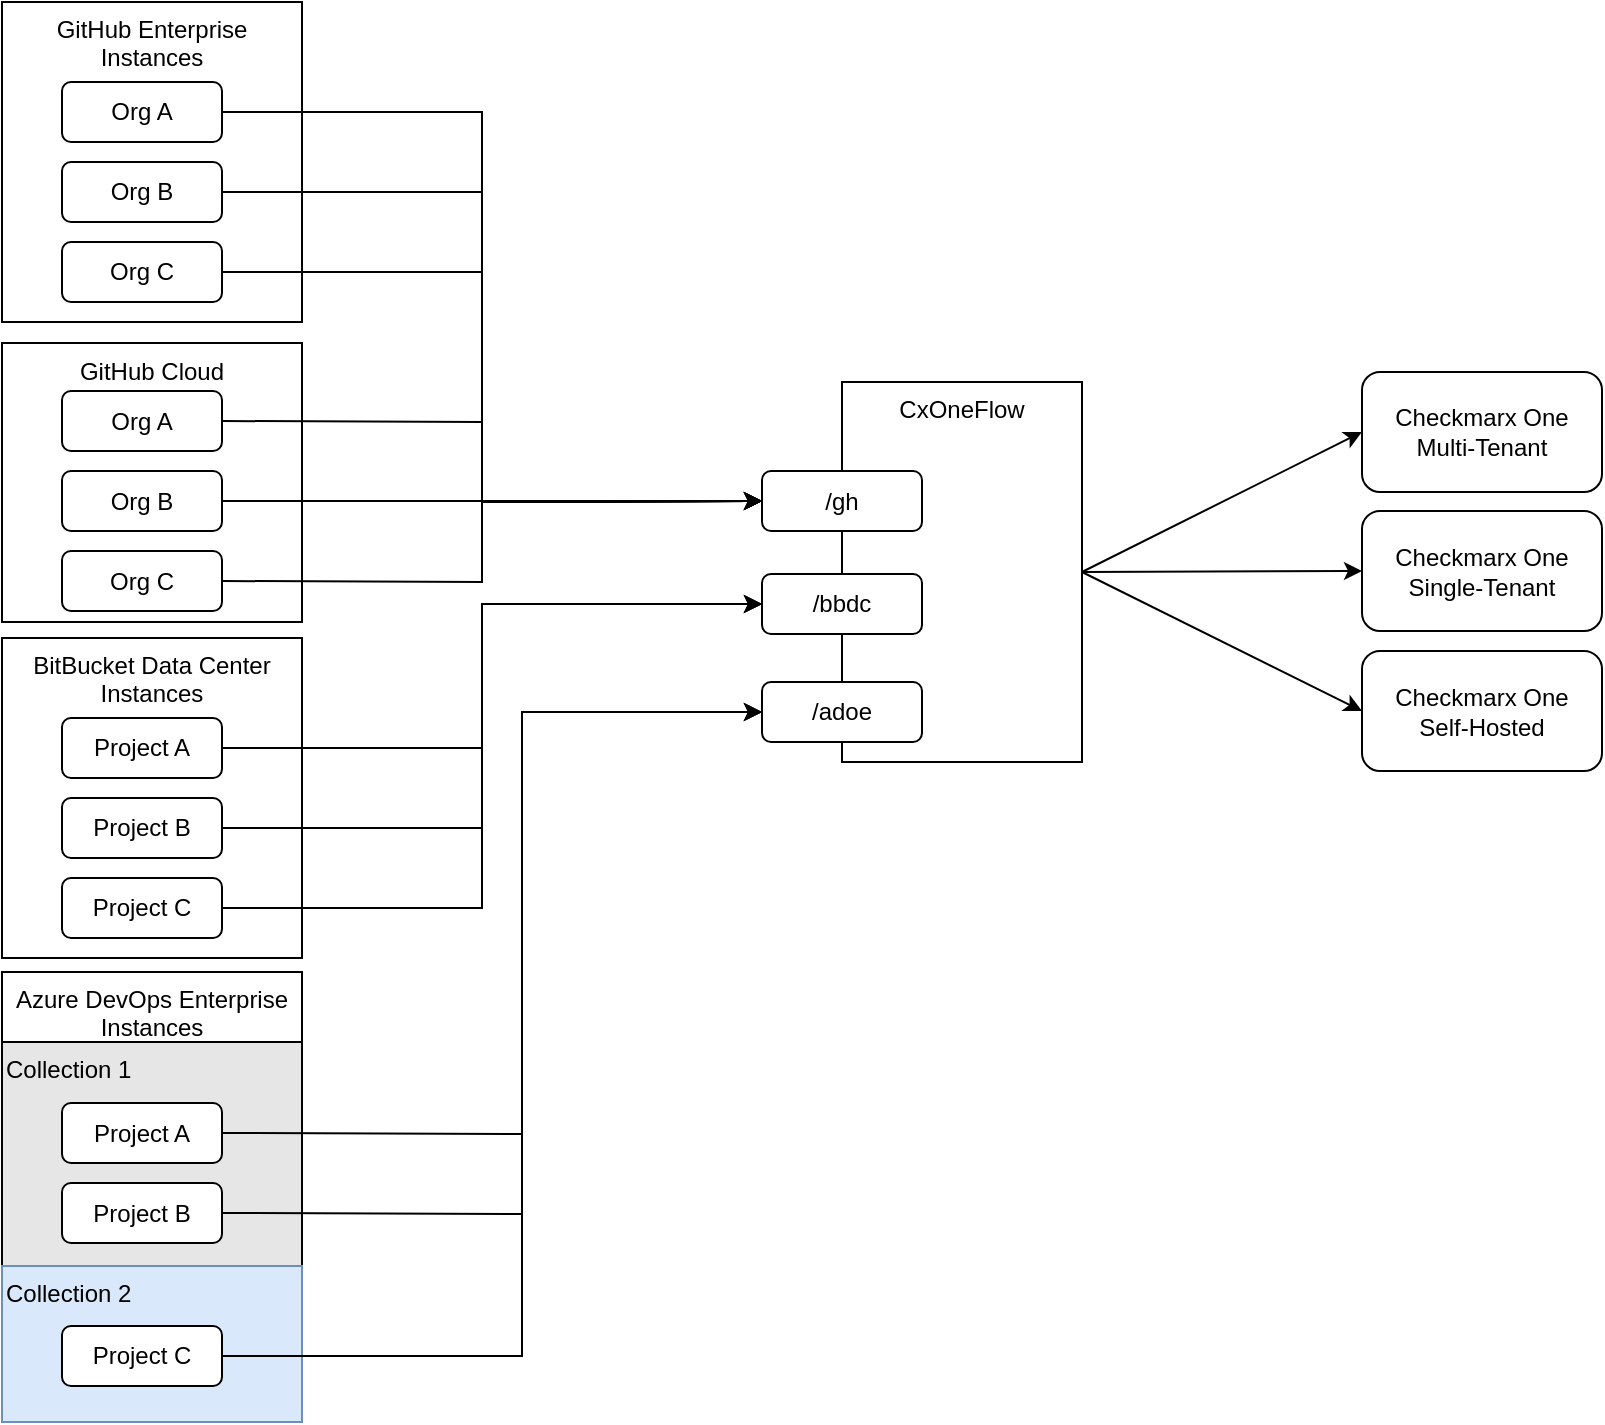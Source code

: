 <mxfile version="24.7.17" pages="6">
  <diagram name="Webhooks" id="K2vFNdNuRs0CPyayD4rR">
    <mxGraphModel dx="1434" dy="844" grid="1" gridSize="10" guides="1" tooltips="1" connect="1" arrows="1" fold="1" page="1" pageScale="1" pageWidth="1100" pageHeight="850" math="0" shadow="0">
      <root>
        <mxCell id="0" />
        <mxCell id="1" parent="0" />
        <mxCell id="xIbpthMDQHaRVzhuKisp-6" value="GitHub Enterprise&lt;div&gt;Instances&lt;/div&gt;" style="rounded=0;whiteSpace=wrap;html=1;verticalAlign=top;" parent="1" vertex="1">
          <mxGeometry x="90" y="30" width="150" height="160" as="geometry" />
        </mxCell>
        <mxCell id="xIbpthMDQHaRVzhuKisp-8" value="Org A" style="rounded=1;whiteSpace=wrap;html=1;" parent="1" vertex="1">
          <mxGeometry x="120" y="70" width="80" height="30" as="geometry" />
        </mxCell>
        <mxCell id="xIbpthMDQHaRVzhuKisp-9" value="Org B" style="rounded=1;whiteSpace=wrap;html=1;" parent="1" vertex="1">
          <mxGeometry x="120" y="110" width="80" height="30" as="geometry" />
        </mxCell>
        <mxCell id="xIbpthMDQHaRVzhuKisp-10" value="Org C" style="rounded=1;whiteSpace=wrap;html=1;" parent="1" vertex="1">
          <mxGeometry x="120" y="150" width="80" height="30" as="geometry" />
        </mxCell>
        <mxCell id="xIbpthMDQHaRVzhuKisp-11" value="BitBucket Data Center&lt;div&gt;Instances&lt;/div&gt;" style="rounded=0;whiteSpace=wrap;html=1;verticalAlign=top;" parent="1" vertex="1">
          <mxGeometry x="90" y="348" width="150" height="160" as="geometry" />
        </mxCell>
        <mxCell id="xIbpthMDQHaRVzhuKisp-12" value="Project A" style="rounded=1;whiteSpace=wrap;html=1;" parent="1" vertex="1">
          <mxGeometry x="120" y="388" width="80" height="30" as="geometry" />
        </mxCell>
        <mxCell id="xIbpthMDQHaRVzhuKisp-13" value="Project B" style="rounded=1;whiteSpace=wrap;html=1;" parent="1" vertex="1">
          <mxGeometry x="120" y="428" width="80" height="30" as="geometry" />
        </mxCell>
        <mxCell id="xIbpthMDQHaRVzhuKisp-14" value="Project C" style="rounded=1;whiteSpace=wrap;html=1;" parent="1" vertex="1">
          <mxGeometry x="120" y="468" width="80" height="30" as="geometry" />
        </mxCell>
        <mxCell id="xIbpthMDQHaRVzhuKisp-18" value="Checkmarx One&lt;div&gt;Self-Hosted&lt;/div&gt;" style="rounded=1;whiteSpace=wrap;html=1;" parent="1" vertex="1">
          <mxGeometry x="770" y="354.5" width="120" height="60" as="geometry" />
        </mxCell>
        <mxCell id="xIbpthMDQHaRVzhuKisp-19" value="Checkmarx One&lt;div&gt;Single-Tenant&lt;/div&gt;" style="rounded=1;whiteSpace=wrap;html=1;" parent="1" vertex="1">
          <mxGeometry x="770" y="284.5" width="120" height="60" as="geometry" />
        </mxCell>
        <mxCell id="xIbpthMDQHaRVzhuKisp-26" value="Azure DevOps Enterprise&lt;div&gt;Instances&lt;/div&gt;" style="rounded=0;whiteSpace=wrap;html=1;verticalAlign=top;" parent="1" vertex="1">
          <mxGeometry x="90" y="515" width="150" height="221" as="geometry" />
        </mxCell>
        <mxCell id="b1Gclu3747dBT0L4u0lb-6" value="Collection 1" style="rounded=0;whiteSpace=wrap;html=1;align=left;verticalAlign=top;fillColor=#E6E6E6;" vertex="1" parent="1">
          <mxGeometry x="90" y="550" width="150" height="112" as="geometry" />
        </mxCell>
        <mxCell id="xIbpthMDQHaRVzhuKisp-31" value="Project A" style="rounded=1;whiteSpace=wrap;html=1;" parent="1" vertex="1">
          <mxGeometry x="120" y="580.5" width="80" height="30" as="geometry" />
        </mxCell>
        <mxCell id="xIbpthMDQHaRVzhuKisp-32" value="Project B" style="rounded=1;whiteSpace=wrap;html=1;" parent="1" vertex="1">
          <mxGeometry x="120" y="620.5" width="80" height="30" as="geometry" />
        </mxCell>
        <mxCell id="b1Gclu3747dBT0L4u0lb-7" value="Collection 2" style="rounded=0;whiteSpace=wrap;html=1;align=left;verticalAlign=top;fillColor=#dae8fc;strokeColor=#6c8ebf;" vertex="1" parent="1">
          <mxGeometry x="90" y="662" width="150" height="78" as="geometry" />
        </mxCell>
        <mxCell id="xIbpthMDQHaRVzhuKisp-33" value="Project C" style="rounded=1;whiteSpace=wrap;html=1;" parent="1" vertex="1">
          <mxGeometry x="120" y="692" width="80" height="30" as="geometry" />
        </mxCell>
        <mxCell id="xIbpthMDQHaRVzhuKisp-34" value="" style="endArrow=classic;html=1;rounded=0;exitX=1;exitY=0.5;exitDx=0;exitDy=0;entryX=0;entryY=0.5;entryDx=0;entryDy=0;" parent="1" source="xIbpthMDQHaRVzhuKisp-2" target="b1Gclu3747dBT0L4u0lb-14" edge="1">
          <mxGeometry width="50" height="50" relative="1" as="geometry">
            <mxPoint x="590" y="210" as="sourcePoint" />
            <mxPoint x="770" y="220" as="targetPoint" />
          </mxGeometry>
        </mxCell>
        <mxCell id="xIbpthMDQHaRVzhuKisp-35" value="" style="endArrow=classic;html=1;rounded=0;exitX=1;exitY=0.5;exitDx=0;exitDy=0;entryX=0;entryY=0.5;entryDx=0;entryDy=0;" parent="1" source="xIbpthMDQHaRVzhuKisp-2" target="xIbpthMDQHaRVzhuKisp-19" edge="1">
          <mxGeometry width="50" height="50" relative="1" as="geometry">
            <mxPoint x="640" y="360" as="sourcePoint" />
            <mxPoint x="730" y="290" as="targetPoint" />
          </mxGeometry>
        </mxCell>
        <mxCell id="xIbpthMDQHaRVzhuKisp-36" value="" style="endArrow=classic;html=1;rounded=0;exitX=1;exitY=0.5;exitDx=0;exitDy=0;entryX=0;entryY=0.5;entryDx=0;entryDy=0;" parent="1" source="xIbpthMDQHaRVzhuKisp-2" target="xIbpthMDQHaRVzhuKisp-18" edge="1">
          <mxGeometry width="50" height="50" relative="1" as="geometry">
            <mxPoint x="650" y="370" as="sourcePoint" />
            <mxPoint x="740" y="300" as="targetPoint" />
          </mxGeometry>
        </mxCell>
        <mxCell id="xIbpthMDQHaRVzhuKisp-45" value="" style="endArrow=classic;html=1;rounded=0;entryX=0;entryY=0.5;entryDx=0;entryDy=0;exitX=1;exitY=0.5;exitDx=0;exitDy=0;" parent="1" source="xIbpthMDQHaRVzhuKisp-14" target="xIbpthMDQHaRVzhuKisp-4" edge="1">
          <mxGeometry width="50" height="50" relative="1" as="geometry">
            <mxPoint x="310" y="240" as="sourcePoint" />
            <mxPoint x="360" y="190" as="targetPoint" />
            <Array as="points">
              <mxPoint x="330" y="483" />
              <mxPoint x="330" y="331" />
            </Array>
          </mxGeometry>
        </mxCell>
        <mxCell id="xIbpthMDQHaRVzhuKisp-46" value="" style="endArrow=classic;html=1;rounded=0;exitX=1;exitY=0.5;exitDx=0;exitDy=0;entryX=0;entryY=0.5;entryDx=0;entryDy=0;" parent="1" source="xIbpthMDQHaRVzhuKisp-13" target="xIbpthMDQHaRVzhuKisp-4" edge="1">
          <mxGeometry width="50" height="50" relative="1" as="geometry">
            <mxPoint x="320" y="190" as="sourcePoint" />
            <mxPoint x="370" y="140" as="targetPoint" />
            <Array as="points">
              <mxPoint x="330" y="443" />
              <mxPoint x="330" y="331" />
            </Array>
          </mxGeometry>
        </mxCell>
        <mxCell id="xIbpthMDQHaRVzhuKisp-47" value="" style="endArrow=classic;html=1;rounded=0;exitX=1;exitY=0.5;exitDx=0;exitDy=0;entryX=0;entryY=0.5;entryDx=0;entryDy=0;" parent="1" source="xIbpthMDQHaRVzhuKisp-12" target="xIbpthMDQHaRVzhuKisp-4" edge="1">
          <mxGeometry width="50" height="50" relative="1" as="geometry">
            <mxPoint x="420" y="190" as="sourcePoint" />
            <mxPoint x="470" y="140" as="targetPoint" />
            <Array as="points">
              <mxPoint x="330" y="403" />
              <mxPoint x="330" y="331" />
            </Array>
          </mxGeometry>
        </mxCell>
        <mxCell id="xIbpthMDQHaRVzhuKisp-48" value="" style="endArrow=classic;html=1;rounded=0;exitX=1;exitY=0.5;exitDx=0;exitDy=0;entryX=0;entryY=0.5;entryDx=0;entryDy=0;" parent="1" source="xIbpthMDQHaRVzhuKisp-10" target="b1Gclu3747dBT0L4u0lb-1" edge="1">
          <mxGeometry width="50" height="50" relative="1" as="geometry">
            <mxPoint x="410" y="230" as="sourcePoint" />
            <mxPoint x="460" y="180" as="targetPoint" />
            <Array as="points">
              <mxPoint x="330" y="165" />
              <mxPoint x="330" y="280" />
            </Array>
          </mxGeometry>
        </mxCell>
        <mxCell id="xIbpthMDQHaRVzhuKisp-49" value="" style="endArrow=classic;html=1;rounded=0;exitX=1;exitY=0.5;exitDx=0;exitDy=0;entryX=0;entryY=0.5;entryDx=0;entryDy=0;" parent="1" source="xIbpthMDQHaRVzhuKisp-9" target="b1Gclu3747dBT0L4u0lb-1" edge="1">
          <mxGeometry width="50" height="50" relative="1" as="geometry">
            <mxPoint x="400" y="180" as="sourcePoint" />
            <mxPoint x="450" y="130" as="targetPoint" />
            <Array as="points">
              <mxPoint x="330" y="125" />
              <mxPoint x="330" y="280" />
            </Array>
          </mxGeometry>
        </mxCell>
        <mxCell id="xIbpthMDQHaRVzhuKisp-50" value="" style="endArrow=classic;html=1;rounded=0;exitX=1;exitY=0.5;exitDx=0;exitDy=0;entryX=0;entryY=0.5;entryDx=0;entryDy=0;" parent="1" source="xIbpthMDQHaRVzhuKisp-8" target="b1Gclu3747dBT0L4u0lb-1" edge="1">
          <mxGeometry width="50" height="50" relative="1" as="geometry">
            <mxPoint x="390" y="160" as="sourcePoint" />
            <mxPoint x="440" y="110" as="targetPoint" />
            <Array as="points">
              <mxPoint x="330" y="85" />
              <mxPoint x="330" y="280" />
            </Array>
          </mxGeometry>
        </mxCell>
        <mxCell id="xIbpthMDQHaRVzhuKisp-2" value="CxOneFlow" style="rounded=0;whiteSpace=wrap;html=1;verticalAlign=top;" parent="1" vertex="1">
          <mxGeometry x="510" y="220" width="120" height="190" as="geometry" />
        </mxCell>
        <mxCell id="xIbpthMDQHaRVzhuKisp-4" value="/bbdc" style="rounded=1;whiteSpace=wrap;html=1;" parent="1" vertex="1">
          <mxGeometry x="470" y="316" width="80" height="30" as="geometry" />
        </mxCell>
        <mxCell id="xIbpthMDQHaRVzhuKisp-5" value="/adoe" style="rounded=1;whiteSpace=wrap;html=1;" parent="1" vertex="1">
          <mxGeometry x="470" y="370" width="80" height="30" as="geometry" />
        </mxCell>
        <mxCell id="b1Gclu3747dBT0L4u0lb-1" value="/gh" style="rounded=1;whiteSpace=wrap;html=1;" vertex="1" parent="1">
          <mxGeometry x="470" y="264.5" width="80" height="30" as="geometry" />
        </mxCell>
        <mxCell id="b1Gclu3747dBT0L4u0lb-2" value="GitHub Cloud" style="rounded=0;whiteSpace=wrap;html=1;verticalAlign=top;" vertex="1" parent="1">
          <mxGeometry x="90" y="200.5" width="150" height="139.5" as="geometry" />
        </mxCell>
        <mxCell id="b1Gclu3747dBT0L4u0lb-3" value="Org A" style="rounded=1;whiteSpace=wrap;html=1;" vertex="1" parent="1">
          <mxGeometry x="120" y="224.5" width="80" height="30" as="geometry" />
        </mxCell>
        <mxCell id="b1Gclu3747dBT0L4u0lb-4" value="Org B" style="rounded=1;whiteSpace=wrap;html=1;" vertex="1" parent="1">
          <mxGeometry x="120" y="264.5" width="80" height="30" as="geometry" />
        </mxCell>
        <mxCell id="b1Gclu3747dBT0L4u0lb-5" value="Org C" style="rounded=1;whiteSpace=wrap;html=1;" vertex="1" parent="1">
          <mxGeometry x="120" y="304.5" width="80" height="30" as="geometry" />
        </mxCell>
        <mxCell id="b1Gclu3747dBT0L4u0lb-11" value="" style="endArrow=classic;html=1;rounded=0;entryX=0;entryY=0.5;entryDx=0;entryDy=0;exitX=1;exitY=0.5;exitDx=0;exitDy=0;" edge="1" parent="1" source="b1Gclu3747dBT0L4u0lb-4" target="b1Gclu3747dBT0L4u0lb-1">
          <mxGeometry width="50" height="50" relative="1" as="geometry">
            <mxPoint x="390" y="510" as="sourcePoint" />
            <mxPoint x="440" y="460" as="targetPoint" />
          </mxGeometry>
        </mxCell>
        <mxCell id="b1Gclu3747dBT0L4u0lb-12" value="" style="endArrow=classic;html=1;rounded=0;entryX=0;entryY=0.5;entryDx=0;entryDy=0;exitX=1;exitY=0.5;exitDx=0;exitDy=0;" edge="1" parent="1" source="b1Gclu3747dBT0L4u0lb-3" target="b1Gclu3747dBT0L4u0lb-1">
          <mxGeometry width="50" height="50" relative="1" as="geometry">
            <mxPoint x="410" y="470" as="sourcePoint" />
            <mxPoint x="460" y="420" as="targetPoint" />
            <Array as="points">
              <mxPoint x="330" y="240" />
              <mxPoint x="330" y="280" />
            </Array>
          </mxGeometry>
        </mxCell>
        <mxCell id="b1Gclu3747dBT0L4u0lb-13" value="" style="endArrow=classic;html=1;rounded=0;entryX=0;entryY=0.5;entryDx=0;entryDy=0;exitX=1;exitY=0.5;exitDx=0;exitDy=0;" edge="1" parent="1" source="b1Gclu3747dBT0L4u0lb-5" target="b1Gclu3747dBT0L4u0lb-1">
          <mxGeometry width="50" height="50" relative="1" as="geometry">
            <mxPoint x="430" y="530" as="sourcePoint" />
            <mxPoint x="480" y="480" as="targetPoint" />
            <Array as="points">
              <mxPoint x="330" y="320" />
              <mxPoint x="330" y="280" />
            </Array>
          </mxGeometry>
        </mxCell>
        <mxCell id="b1Gclu3747dBT0L4u0lb-14" value="Checkmarx One&lt;div&gt;Multi-Tenant&lt;/div&gt;" style="rounded=1;whiteSpace=wrap;html=1;" vertex="1" parent="1">
          <mxGeometry x="770" y="215" width="120" height="60" as="geometry" />
        </mxCell>
        <mxCell id="b1Gclu3747dBT0L4u0lb-15" value="" style="endArrow=classic;html=1;rounded=0;exitX=1;exitY=0.5;exitDx=0;exitDy=0;entryX=0;entryY=0.5;entryDx=0;entryDy=0;" edge="1" parent="1" source="xIbpthMDQHaRVzhuKisp-31" target="xIbpthMDQHaRVzhuKisp-5">
          <mxGeometry width="50" height="50" relative="1" as="geometry">
            <mxPoint x="330" y="630" as="sourcePoint" />
            <mxPoint x="380" y="580" as="targetPoint" />
            <Array as="points">
              <mxPoint x="350" y="596" />
              <mxPoint x="350" y="385" />
            </Array>
          </mxGeometry>
        </mxCell>
        <mxCell id="b1Gclu3747dBT0L4u0lb-16" value="" style="endArrow=classic;html=1;rounded=0;entryX=0;entryY=0.5;entryDx=0;entryDy=0;exitX=1;exitY=0.5;exitDx=0;exitDy=0;" edge="1" parent="1" source="xIbpthMDQHaRVzhuKisp-32" target="xIbpthMDQHaRVzhuKisp-5">
          <mxGeometry width="50" height="50" relative="1" as="geometry">
            <mxPoint x="390" y="590" as="sourcePoint" />
            <mxPoint x="440" y="540" as="targetPoint" />
            <Array as="points">
              <mxPoint x="350" y="636" />
              <mxPoint x="350" y="385" />
            </Array>
          </mxGeometry>
        </mxCell>
        <mxCell id="b1Gclu3747dBT0L4u0lb-17" value="" style="endArrow=classic;html=1;rounded=0;entryX=0;entryY=0.5;entryDx=0;entryDy=0;exitX=1;exitY=0.5;exitDx=0;exitDy=0;" edge="1" parent="1" source="xIbpthMDQHaRVzhuKisp-33" target="xIbpthMDQHaRVzhuKisp-5">
          <mxGeometry width="50" height="50" relative="1" as="geometry">
            <mxPoint x="460" y="600" as="sourcePoint" />
            <mxPoint x="510" y="550" as="targetPoint" />
            <Array as="points">
              <mxPoint x="350" y="707" />
              <mxPoint x="350" y="385" />
            </Array>
          </mxGeometry>
        </mxCell>
      </root>
    </mxGraphModel>
  </diagram>
  <diagram id="ICglYY8Zqcm8hTpe6O9R" name="Webhooks Brief">
    <mxGraphModel dx="1434" dy="844" grid="1" gridSize="10" guides="1" tooltips="1" connect="1" arrows="1" fold="1" page="1" pageScale="1" pageWidth="1100" pageHeight="850" math="0" shadow="0">
      <root>
        <mxCell id="0" />
        <mxCell id="1" parent="0" />
        <mxCell id="MHUyAzcI5C19YVDo6uBR-9" value="" style="group" vertex="1" connectable="0" parent="1">
          <mxGeometry x="360" y="205" width="160" height="120" as="geometry" />
        </mxCell>
        <mxCell id="MHUyAzcI5C19YVDo6uBR-10" value="CxOneFlow" style="rounded=0;whiteSpace=wrap;html=1;verticalAlign=top;" vertex="1" parent="MHUyAzcI5C19YVDo6uBR-9">
          <mxGeometry x="40" width="120" height="120" as="geometry" />
        </mxCell>
        <mxCell id="MHUyAzcI5C19YVDo6uBR-11" value="/bbdc" style="rounded=1;whiteSpace=wrap;html=1;" vertex="1" parent="MHUyAzcI5C19YVDo6uBR-9">
          <mxGeometry y="26" width="80" height="30" as="geometry" />
        </mxCell>
        <mxCell id="MHUyAzcI5C19YVDo6uBR-12" value="/adoe" style="rounded=1;whiteSpace=wrap;html=1;" vertex="1" parent="MHUyAzcI5C19YVDo6uBR-9">
          <mxGeometry y="80" width="80" height="30" as="geometry" />
        </mxCell>
        <mxCell id="MHUyAzcI5C19YVDo6uBR-14" value="Checkmarx One&lt;div&gt;Single-Tenant &lt;i&gt;N&lt;/i&gt;&lt;/div&gt;" style="rounded=1;whiteSpace=wrap;html=1;" vertex="1" parent="1">
          <mxGeometry x="660" y="390" width="120" height="60" as="geometry" />
        </mxCell>
        <mxCell id="MHUyAzcI5C19YVDo6uBR-15" value="Checkmarx One&lt;div&gt;Single-Tenant 1&lt;/div&gt;" style="rounded=1;whiteSpace=wrap;html=1;" vertex="1" parent="1">
          <mxGeometry x="660" y="300" width="120" height="60" as="geometry" />
        </mxCell>
        <mxCell id="MHUyAzcI5C19YVDo6uBR-28" value="" style="endArrow=classic;html=1;rounded=0;exitX=1;exitY=0.5;exitDx=0;exitDy=0;entryX=0;entryY=0.5;entryDx=0;entryDy=0;" edge="1" parent="1" source="MHUyAzcI5C19YVDo6uBR-10" target="MHUyAzcI5C19YVDo6uBR-15">
          <mxGeometry width="50" height="50" relative="1" as="geometry">
            <mxPoint x="530" y="275" as="sourcePoint" />
            <mxPoint x="620" y="205" as="targetPoint" />
          </mxGeometry>
        </mxCell>
        <mxCell id="MHUyAzcI5C19YVDo6uBR-29" value="" style="endArrow=classic;html=1;rounded=0;exitX=1;exitY=0.5;exitDx=0;exitDy=0;entryX=0;entryY=0.5;entryDx=0;entryDy=0;" edge="1" parent="1" source="MHUyAzcI5C19YVDo6uBR-10" target="MHUyAzcI5C19YVDo6uBR-14">
          <mxGeometry width="50" height="50" relative="1" as="geometry">
            <mxPoint x="540" y="285" as="sourcePoint" />
            <mxPoint x="630" y="215" as="targetPoint" />
          </mxGeometry>
        </mxCell>
        <mxCell id="MHUyAzcI5C19YVDo6uBR-44" value="Azure DevOps&lt;div&gt;Instance 1&lt;/div&gt;" style="rounded=1;whiteSpace=wrap;html=1;" vertex="1" parent="1">
          <mxGeometry x="40" y="340" width="120" height="60" as="geometry" />
        </mxCell>
        <mxCell id="MHUyAzcI5C19YVDo6uBR-45" value="Azure DevOps&lt;div&gt;Instance N&lt;/div&gt;" style="rounded=1;whiteSpace=wrap;html=1;" vertex="1" parent="1">
          <mxGeometry x="40" y="415" width="120" height="60" as="geometry" />
        </mxCell>
        <mxCell id="MHUyAzcI5C19YVDo6uBR-46" value="BitBucket DC&lt;div&gt;Instance 1&lt;/div&gt;" style="rounded=1;whiteSpace=wrap;html=1;" vertex="1" parent="1">
          <mxGeometry x="40" y="115" width="120" height="60" as="geometry" />
        </mxCell>
        <mxCell id="MHUyAzcI5C19YVDo6uBR-47" value="BitBucket DC&lt;div&gt;Instance N&lt;/div&gt;" style="rounded=1;whiteSpace=wrap;html=1;" vertex="1" parent="1">
          <mxGeometry x="40" y="190" width="120" height="60" as="geometry" />
        </mxCell>
        <mxCell id="MHUyAzcI5C19YVDo6uBR-48" value="" style="endArrow=classic;html=1;rounded=0;entryX=0;entryY=0.5;entryDx=0;entryDy=0;exitX=1;exitY=0.5;exitDx=0;exitDy=0;" edge="1" parent="1" source="MHUyAzcI5C19YVDo6uBR-45" target="MHUyAzcI5C19YVDo6uBR-12">
          <mxGeometry width="50" height="50" relative="1" as="geometry">
            <mxPoint x="240" y="500" as="sourcePoint" />
            <mxPoint x="290" y="450" as="targetPoint" />
            <Array as="points">
              <mxPoint x="270" y="445" />
              <mxPoint x="270" y="300" />
            </Array>
          </mxGeometry>
        </mxCell>
        <mxCell id="MHUyAzcI5C19YVDo6uBR-49" value="" style="endArrow=classic;html=1;rounded=0;entryX=0;entryY=0.5;entryDx=0;entryDy=0;exitX=1;exitY=0.5;exitDx=0;exitDy=0;" edge="1" parent="1" source="MHUyAzcI5C19YVDo6uBR-44" target="MHUyAzcI5C19YVDo6uBR-12">
          <mxGeometry width="50" height="50" relative="1" as="geometry">
            <mxPoint x="360" y="500" as="sourcePoint" />
            <mxPoint x="410" y="450" as="targetPoint" />
            <Array as="points">
              <mxPoint x="270" y="370" />
              <mxPoint x="270" y="300" />
            </Array>
          </mxGeometry>
        </mxCell>
        <mxCell id="MHUyAzcI5C19YVDo6uBR-50" value="" style="endArrow=classic;html=1;rounded=0;entryX=0;entryY=0.5;entryDx=0;entryDy=0;exitX=1;exitY=0.5;exitDx=0;exitDy=0;" edge="1" parent="1" source="MHUyAzcI5C19YVDo6uBR-47" target="MHUyAzcI5C19YVDo6uBR-11">
          <mxGeometry width="50" height="50" relative="1" as="geometry">
            <mxPoint x="260" y="550" as="sourcePoint" />
            <mxPoint x="310" y="500" as="targetPoint" />
            <Array as="points">
              <mxPoint x="270" y="220" />
              <mxPoint x="270" y="246" />
            </Array>
          </mxGeometry>
        </mxCell>
        <mxCell id="MHUyAzcI5C19YVDo6uBR-51" value="" style="endArrow=classic;html=1;rounded=0;entryX=0;entryY=0.5;entryDx=0;entryDy=0;exitX=1;exitY=0.5;exitDx=0;exitDy=0;" edge="1" parent="1" source="MHUyAzcI5C19YVDo6uBR-46" target="MHUyAzcI5C19YVDo6uBR-11">
          <mxGeometry width="50" height="50" relative="1" as="geometry">
            <mxPoint x="310" y="550" as="sourcePoint" />
            <mxPoint x="360" y="500" as="targetPoint" />
            <Array as="points">
              <mxPoint x="270" y="145" />
              <mxPoint x="270" y="246" />
            </Array>
          </mxGeometry>
        </mxCell>
        <mxCell id="MHUyAzcI5C19YVDo6uBR-53" value="" style="group" vertex="1" connectable="0" parent="1">
          <mxGeometry x="660" y="100" width="120" height="170" as="geometry" />
        </mxCell>
        <mxCell id="MHUyAzcI5C19YVDo6uBR-13" value="Checkmarx One&lt;div&gt;Multi-Tenant&lt;/div&gt;" style="rounded=1;whiteSpace=wrap;html=1;verticalAlign=top;" vertex="1" parent="MHUyAzcI5C19YVDo6uBR-53">
          <mxGeometry width="120" height="170" as="geometry" />
        </mxCell>
        <mxCell id="MHUyAzcI5C19YVDo6uBR-16" value="Tenant 1" style="rounded=1;whiteSpace=wrap;html=1;" vertex="1" parent="MHUyAzcI5C19YVDo6uBR-53">
          <mxGeometry x="20" y="40" width="80" height="30" as="geometry" />
        </mxCell>
        <mxCell id="MHUyAzcI5C19YVDo6uBR-17" value="Tenant &lt;i&gt;N&lt;/i&gt;" style="rounded=1;whiteSpace=wrap;html=1;" vertex="1" parent="MHUyAzcI5C19YVDo6uBR-53">
          <mxGeometry x="20" y="120" width="80" height="30" as="geometry" />
        </mxCell>
        <mxCell id="MHUyAzcI5C19YVDo6uBR-18" value="..." style="text;strokeColor=none;align=center;fillColor=none;html=1;verticalAlign=middle;whiteSpace=wrap;rounded=0;fontSize=26;" vertex="1" parent="MHUyAzcI5C19YVDo6uBR-53">
          <mxGeometry x="30" y="74" width="60" height="30" as="geometry" />
        </mxCell>
        <mxCell id="MHUyAzcI5C19YVDo6uBR-27" value="" style="endArrow=classic;html=1;rounded=0;exitX=1;exitY=0.5;exitDx=0;exitDy=0;entryX=0;entryY=0.5;entryDx=0;entryDy=0;" edge="1" parent="1" source="MHUyAzcI5C19YVDo6uBR-10" target="MHUyAzcI5C19YVDo6uBR-13">
          <mxGeometry width="50" height="50" relative="1" as="geometry">
            <mxPoint x="480" y="125" as="sourcePoint" />
            <mxPoint x="530" y="75" as="targetPoint" />
          </mxGeometry>
        </mxCell>
        <mxCell id="MHUyAzcI5C19YVDo6uBR-54" value="Firewall" style="rounded=0;whiteSpace=wrap;html=1;rotation=90;" vertex="1" parent="1">
          <mxGeometry x="425" y="265" width="350" height="30" as="geometry" />
        </mxCell>
      </root>
    </mxGraphModel>
  </diagram>
  <diagram id="g-tS4st0xt6gitWztfgs" name="Queue">
    <mxGraphModel dx="1434" dy="844" grid="1" gridSize="10" guides="1" tooltips="1" connect="1" arrows="1" fold="1" page="1" pageScale="1" pageWidth="1100" pageHeight="850" math="0" shadow="0">
      <root>
        <mxCell id="0" />
        <mxCell id="1" parent="0" />
        <mxCell id="IPvgortG0Vs9PYs_62x6-12" value="" style="rounded=0;whiteSpace=wrap;html=1;" vertex="1" parent="1">
          <mxGeometry x="640" y="300" width="120" height="60" as="geometry" />
        </mxCell>
        <mxCell id="IPvgortG0Vs9PYs_62x6-11" value="" style="rounded=0;whiteSpace=wrap;html=1;" vertex="1" parent="1">
          <mxGeometry x="650" y="310" width="120" height="60" as="geometry" />
        </mxCell>
        <mxCell id="aX4rfcUX4-YxXPqQrRG8-9" value="&lt;div&gt;&lt;span style=&quot;background-color: initial;&quot;&gt;&amp;lt;&amp;lt;topic: await.*.*&amp;gt;&amp;gt;&lt;/span&gt;&lt;br&gt;&lt;/div&gt;" style="text;html=1;align=center;verticalAlign=middle;whiteSpace=wrap;rounded=0;" parent="1" vertex="1">
          <mxGeometry x="430" y="440" width="230" height="30" as="geometry" />
        </mxCell>
        <mxCell id="aX4rfcUX4-YxXPqQrRG8-1" value="Scan In&lt;div&gt;&amp;lt;&amp;lt;fanout exchange&amp;gt;&amp;gt;&lt;/div&gt;" style="rounded=0;whiteSpace=wrap;html=1;" parent="1" vertex="1">
          <mxGeometry x="40" y="320" width="120" height="60" as="geometry" />
        </mxCell>
        <mxCell id="aX4rfcUX4-YxXPqQrRG8-2" value="Scan Await&lt;div&gt;&amp;lt;&amp;lt;topic exchange&amp;gt;&amp;gt;&lt;/div&gt;" style="rounded=0;whiteSpace=wrap;html=1;" parent="1" vertex="1">
          <mxGeometry x="310" y="410" width="120" height="60" as="geometry" />
        </mxCell>
        <mxCell id="aX4rfcUX4-YxXPqQrRG8-3" value="Scan Polling Delivery&lt;div&gt;&amp;lt;&amp;lt;topic&amp;gt;&amp;gt;&lt;/div&gt;" style="rounded=0;whiteSpace=wrap;html=1;" parent="1" vertex="1">
          <mxGeometry x="40" y="550" width="120" height="60" as="geometry" />
        </mxCell>
        <mxCell id="aX4rfcUX4-YxXPqQrRG8-4" value="" style="endArrow=classic;html=1;rounded=0;entryX=0;entryY=0.5;entryDx=0;entryDy=0;exitX=0.5;exitY=1;exitDx=0;exitDy=0;" parent="1" source="aX4rfcUX4-YxXPqQrRG8-1" target="aX4rfcUX4-YxXPqQrRG8-2" edge="1">
          <mxGeometry width="50" height="50" relative="1" as="geometry">
            <mxPoint x="160" y="600" as="sourcePoint" />
            <mxPoint x="240" y="660" as="targetPoint" />
            <Array as="points">
              <mxPoint x="100" y="440" />
            </Array>
          </mxGeometry>
        </mxCell>
        <mxCell id="aX4rfcUX4-YxXPqQrRG8-5" value="Polling Scans&lt;div&gt;&amp;lt;&amp;lt;queue&amp;gt;&amp;gt;&lt;/div&gt;" style="rounded=0;whiteSpace=wrap;html=1;" parent="1" vertex="1">
          <mxGeometry x="350" y="550" width="120" height="60" as="geometry" />
        </mxCell>
        <mxCell id="aX4rfcUX4-YxXPqQrRG8-6" value="Awaited Scans&lt;div&gt;&amp;lt;&amp;lt;queue&amp;gt;&amp;gt;&lt;/div&gt;" style="rounded=0;whiteSpace=wrap;html=1;" parent="1" vertex="1">
          <mxGeometry x="660" y="410" width="120" height="60" as="geometry" />
        </mxCell>
        <mxCell id="aX4rfcUX4-YxXPqQrRG8-8" value="&amp;lt;&amp;lt;binding&amp;gt;&amp;gt;" style="text;html=1;align=center;verticalAlign=middle;whiteSpace=wrap;rounded=0;" parent="1" vertex="1">
          <mxGeometry x="100" y="440" width="210" height="30" as="geometry" />
        </mxCell>
        <mxCell id="aX4rfcUX4-YxXPqQrRG8-13" value="" style="endArrow=classic;html=1;rounded=0;exitX=1;exitY=0.5;exitDx=0;exitDy=0;entryX=0;entryY=0.5;entryDx=0;entryDy=0;" parent="1" source="aX4rfcUX4-YxXPqQrRG8-2" target="aX4rfcUX4-YxXPqQrRG8-6" edge="1">
          <mxGeometry width="50" height="50" relative="1" as="geometry">
            <mxPoint x="430" y="440" as="sourcePoint" />
            <mxPoint x="520" y="500" as="targetPoint" />
          </mxGeometry>
        </mxCell>
        <mxCell id="aX4rfcUX4-YxXPqQrRG8-14" value="&amp;lt;&amp;lt;binding&amp;gt;&amp;gt;" style="text;html=1;align=center;verticalAlign=middle;whiteSpace=wrap;rounded=0;" parent="1" vertex="1">
          <mxGeometry x="430" y="410" width="230" height="30" as="geometry" />
        </mxCell>
        <mxCell id="aX4rfcUX4-YxXPqQrRG8-15" value="" style="endArrow=classic;html=1;rounded=0;exitX=0.5;exitY=1;exitDx=0;exitDy=0;entryX=0.5;entryY=0;entryDx=0;entryDy=0;" parent="1" source="aX4rfcUX4-YxXPqQrRG8-6" target="aX4rfcUX4-YxXPqQrRG8-3" edge="1">
          <mxGeometry width="50" height="50" relative="1" as="geometry">
            <mxPoint x="520" y="300" as="sourcePoint" />
            <mxPoint x="570" y="250" as="targetPoint" />
            <Array as="points">
              <mxPoint x="720" y="530" />
              <mxPoint x="100" y="530" />
            </Array>
          </mxGeometry>
        </mxCell>
        <mxCell id="aX4rfcUX4-YxXPqQrRG8-16" value="&amp;lt;&amp;lt;dead-letter binding&amp;gt;&amp;gt;" style="text;html=1;align=center;verticalAlign=middle;whiteSpace=wrap;rounded=0;" parent="1" vertex="1">
          <mxGeometry x="430" y="500" width="230" height="30" as="geometry" />
        </mxCell>
        <mxCell id="aX4rfcUX4-YxXPqQrRG8-18" value="" style="endArrow=classic;html=1;rounded=0;entryX=0;entryY=0.5;entryDx=0;entryDy=0;exitX=1;exitY=0.5;exitDx=0;exitDy=0;" parent="1" source="aX4rfcUX4-YxXPqQrRG8-3" target="aX4rfcUX4-YxXPqQrRG8-5" edge="1">
          <mxGeometry width="50" height="50" relative="1" as="geometry">
            <mxPoint x="520" y="550" as="sourcePoint" />
            <mxPoint x="570" y="500" as="targetPoint" />
          </mxGeometry>
        </mxCell>
        <mxCell id="aX4rfcUX4-YxXPqQrRG8-19" value="&amp;lt;&amp;lt;binding&amp;gt;&amp;gt;" style="text;html=1;align=center;verticalAlign=middle;whiteSpace=wrap;rounded=0;" parent="1" vertex="1">
          <mxGeometry x="160" y="550" width="190" height="30" as="geometry" />
        </mxCell>
        <mxCell id="aX4rfcUX4-YxXPqQrRG8-20" value="&lt;div&gt;&lt;span style=&quot;background-color: initial;&quot;&gt;&amp;lt;&amp;lt;topic: await.*.*&amp;gt;&amp;gt;&lt;/span&gt;&lt;br&gt;&lt;/div&gt;" style="text;html=1;align=center;verticalAlign=middle;whiteSpace=wrap;rounded=0;" parent="1" vertex="1">
          <mxGeometry x="160" y="580" width="190" height="30" as="geometry" />
        </mxCell>
        <mxCell id="aX4rfcUX4-YxXPqQrRG8-21" value="Scan Polling&lt;div&gt;Agents&lt;/div&gt;" style="rounded=1;whiteSpace=wrap;html=1;" parent="1" vertex="1">
          <mxGeometry x="900" y="550" width="120" height="60" as="geometry" />
        </mxCell>
        <mxCell id="aX4rfcUX4-YxXPqQrRG8-22" value="" style="endArrow=classic;html=1;rounded=0;entryX=1;entryY=0.5;entryDx=0;entryDy=0;exitX=0;exitY=0.5;exitDx=0;exitDy=0;" parent="1" source="aX4rfcUX4-YxXPqQrRG8-21" target="aX4rfcUX4-YxXPqQrRG8-5" edge="1">
          <mxGeometry width="50" height="50" relative="1" as="geometry">
            <mxPoint x="520" y="550" as="sourcePoint" />
            <mxPoint x="570" y="500" as="targetPoint" />
          </mxGeometry>
        </mxCell>
        <mxCell id="aX4rfcUX4-YxXPqQrRG8-23" value="&amp;lt;&amp;lt;consume&amp;gt;&amp;gt;" style="text;html=1;align=center;verticalAlign=middle;whiteSpace=wrap;rounded=0;" parent="1" vertex="1">
          <mxGeometry x="470" y="550" width="430" height="30" as="geometry" />
        </mxCell>
        <mxCell id="aX4rfcUX4-YxXPqQrRG8-24" value="Scan Feedback&lt;div&gt;&amp;lt;&amp;lt;topic exchange&amp;gt;&amp;gt;&lt;/div&gt;" style="rounded=0;whiteSpace=wrap;html=1;" parent="1" vertex="1">
          <mxGeometry x="310" y="230" width="120" height="60" as="geometry" />
        </mxCell>
        <mxCell id="aX4rfcUX4-YxXPqQrRG8-25" value="" style="endArrow=classic;html=1;rounded=0;entryX=0;entryY=0.5;entryDx=0;entryDy=0;exitX=1;exitY=0.25;exitDx=0;exitDy=0;" parent="1" source="aX4rfcUX4-YxXPqQrRG8-1" target="aX4rfcUX4-YxXPqQrRG8-24" edge="1">
          <mxGeometry width="50" height="50" relative="1" as="geometry">
            <mxPoint x="160" y="230" as="sourcePoint" />
            <mxPoint x="210" y="180" as="targetPoint" />
            <Array as="points">
              <mxPoint x="250" y="335" />
              <mxPoint x="250" y="260" />
            </Array>
          </mxGeometry>
        </mxCell>
        <mxCell id="aX4rfcUX4-YxXPqQrRG8-26" value="&amp;lt;&amp;lt;binding&amp;gt;&amp;gt;" style="text;html=1;align=center;verticalAlign=middle;whiteSpace=wrap;rounded=0;" parent="1" vertex="1">
          <mxGeometry x="160" y="310" width="90" height="30" as="geometry" />
        </mxCell>
        <mxCell id="aX4rfcUX4-YxXPqQrRG8-27" value="PR Feedback&lt;div&gt;&amp;lt;&amp;lt;queue&amp;gt;&amp;gt;&lt;/div&gt;" style="rounded=0;whiteSpace=wrap;html=1;" parent="1" vertex="1">
          <mxGeometry x="660" y="230" width="120" height="60" as="geometry" />
        </mxCell>
        <mxCell id="aX4rfcUX4-YxXPqQrRG8-28" value="" style="endArrow=classic;html=1;rounded=0;entryX=0;entryY=0.5;entryDx=0;entryDy=0;exitX=1;exitY=0.5;exitDx=0;exitDy=0;" parent="1" source="aX4rfcUX4-YxXPqQrRG8-24" target="aX4rfcUX4-YxXPqQrRG8-27" edge="1">
          <mxGeometry width="50" height="50" relative="1" as="geometry">
            <mxPoint x="670" y="190" as="sourcePoint" />
            <mxPoint x="720" y="140" as="targetPoint" />
          </mxGeometry>
        </mxCell>
        <mxCell id="aX4rfcUX4-YxXPqQrRG8-29" value="&amp;lt;&amp;lt;binding&amp;gt;&amp;gt;" style="text;html=1;align=center;verticalAlign=middle;whiteSpace=wrap;rounded=0;" parent="1" vertex="1">
          <mxGeometry x="430" y="230" width="230" height="30" as="geometry" />
        </mxCell>
        <mxCell id="aX4rfcUX4-YxXPqQrRG8-30" value="&lt;div&gt;&lt;span style=&quot;background-color: initial;&quot;&gt;&amp;lt;&amp;lt;topic: feedback.pr.*&amp;gt;&amp;gt;&lt;/span&gt;&lt;br&gt;&lt;/div&gt;" style="text;html=1;align=center;verticalAlign=middle;whiteSpace=wrap;rounded=0;" parent="1" vertex="1">
          <mxGeometry x="430" y="260" width="230" height="30" as="geometry" />
        </mxCell>
        <mxCell id="aX4rfcUX4-YxXPqQrRG8-31" value="PR Feedback&lt;div&gt;Agents&lt;/div&gt;" style="rounded=1;whiteSpace=wrap;html=1;" parent="1" vertex="1">
          <mxGeometry x="900" y="230" width="120" height="60" as="geometry" />
        </mxCell>
        <mxCell id="aX4rfcUX4-YxXPqQrRG8-32" value="&amp;lt;&amp;lt;consume&amp;gt;&amp;gt;" style="text;html=1;align=center;verticalAlign=middle;whiteSpace=wrap;rounded=0;" parent="1" vertex="1">
          <mxGeometry x="780" y="230" width="120" height="30" as="geometry" />
        </mxCell>
        <mxCell id="aX4rfcUX4-YxXPqQrRG8-33" value="" style="endArrow=classic;html=1;rounded=0;entryX=1;entryY=0.5;entryDx=0;entryDy=0;exitX=0;exitY=0.5;exitDx=0;exitDy=0;" parent="1" source="aX4rfcUX4-YxXPqQrRG8-31" target="aX4rfcUX4-YxXPqQrRG8-27" edge="1">
          <mxGeometry width="50" height="50" relative="1" as="geometry">
            <mxPoint x="940" y="400" as="sourcePoint" />
            <mxPoint x="990" y="350" as="targetPoint" />
          </mxGeometry>
        </mxCell>
        <mxCell id="EWg68q9pLTNdiaHDaH-_-1" value="Scan Annotation&lt;div&gt;&amp;lt;&amp;lt;topic exchange&amp;gt;&amp;gt;&lt;/div&gt;" style="rounded=0;whiteSpace=wrap;html=1;" parent="1" vertex="1">
          <mxGeometry x="310" y="150" width="120" height="60" as="geometry" />
        </mxCell>
        <mxCell id="EWg68q9pLTNdiaHDaH-_-2" value="PR Annotating&lt;div&gt;&amp;lt;&amp;lt;queue&amp;gt;&amp;gt;&lt;/div&gt;" style="rounded=0;whiteSpace=wrap;html=1;" parent="1" vertex="1">
          <mxGeometry x="660" y="150" width="120" height="60" as="geometry" />
        </mxCell>
        <mxCell id="EWg68q9pLTNdiaHDaH-_-3" value="" style="endArrow=classic;html=1;rounded=0;entryX=0;entryY=0.5;entryDx=0;entryDy=0;exitX=1;exitY=0.5;exitDx=0;exitDy=0;" parent="1" source="EWg68q9pLTNdiaHDaH-_-1" target="EWg68q9pLTNdiaHDaH-_-2" edge="1">
          <mxGeometry width="50" height="50" relative="1" as="geometry">
            <mxPoint x="180" y="140" as="sourcePoint" />
            <mxPoint x="230" y="90" as="targetPoint" />
          </mxGeometry>
        </mxCell>
        <mxCell id="EWg68q9pLTNdiaHDaH-_-4" value="" style="endArrow=classic;html=1;rounded=0;exitX=0.75;exitY=0;exitDx=0;exitDy=0;entryX=0;entryY=0.5;entryDx=0;entryDy=0;" parent="1" source="aX4rfcUX4-YxXPqQrRG8-1" target="EWg68q9pLTNdiaHDaH-_-1" edge="1">
          <mxGeometry width="50" height="50" relative="1" as="geometry">
            <mxPoint x="150" y="300" as="sourcePoint" />
            <mxPoint x="200" y="250" as="targetPoint" />
            <Array as="points">
              <mxPoint x="130" y="180" />
            </Array>
          </mxGeometry>
        </mxCell>
        <mxCell id="EWg68q9pLTNdiaHDaH-_-5" value="&amp;lt;&amp;lt;binding&amp;gt;&amp;gt;" style="text;html=1;align=center;verticalAlign=middle;whiteSpace=wrap;rounded=0;" parent="1" vertex="1">
          <mxGeometry x="170" y="150" width="90" height="30" as="geometry" />
        </mxCell>
        <mxCell id="EWg68q9pLTNdiaHDaH-_-6" value="&amp;lt;&amp;lt;binding&amp;gt;&amp;gt;" style="text;html=1;align=center;verticalAlign=middle;whiteSpace=wrap;rounded=0;" parent="1" vertex="1">
          <mxGeometry x="430" y="150" width="230" height="30" as="geometry" />
        </mxCell>
        <mxCell id="EWg68q9pLTNdiaHDaH-_-7" value="&lt;div&gt;&lt;span style=&quot;background-color: initial;&quot;&gt;&amp;lt;&amp;lt;topic: annotate.pr.*&amp;gt;&amp;gt;&lt;/span&gt;&lt;br&gt;&lt;/div&gt;" style="text;html=1;align=center;verticalAlign=middle;whiteSpace=wrap;rounded=0;" parent="1" vertex="1">
          <mxGeometry x="430" y="180" width="230" height="30" as="geometry" />
        </mxCell>
        <mxCell id="EWg68q9pLTNdiaHDaH-_-8" value="PR Annotate&lt;div&gt;Agents&lt;/div&gt;" style="rounded=1;whiteSpace=wrap;html=1;" parent="1" vertex="1">
          <mxGeometry x="900" y="150" width="120" height="60" as="geometry" />
        </mxCell>
        <mxCell id="EWg68q9pLTNdiaHDaH-_-9" value="" style="endArrow=classic;html=1;rounded=0;entryX=1;entryY=0.5;entryDx=0;entryDy=0;exitX=0;exitY=0.5;exitDx=0;exitDy=0;" parent="1" source="EWg68q9pLTNdiaHDaH-_-8" target="EWg68q9pLTNdiaHDaH-_-2" edge="1">
          <mxGeometry width="50" height="50" relative="1" as="geometry">
            <mxPoint x="900" y="170" as="sourcePoint" />
            <mxPoint x="780" y="170" as="targetPoint" />
          </mxGeometry>
        </mxCell>
        <mxCell id="EWg68q9pLTNdiaHDaH-_-10" value="&amp;lt;&amp;lt;consume&amp;gt;&amp;gt;" style="text;html=1;align=center;verticalAlign=middle;whiteSpace=wrap;rounded=0;" parent="1" vertex="1">
          <mxGeometry x="780" y="150" width="120" height="30" as="geometry" />
        </mxCell>
        <mxCell id="IPvgortG0Vs9PYs_62x6-1" value="SCA Resolver Scan&lt;div&gt;&amp;lt;&amp;lt;topic exchange&amp;gt;&amp;gt;&lt;/div&gt;" style="rounded=0;whiteSpace=wrap;html=1;" vertex="1" parent="1">
          <mxGeometry x="310" y="320" width="120" height="60" as="geometry" />
        </mxCell>
        <mxCell id="IPvgortG0Vs9PYs_62x6-2" value="SCA Resolver Results&lt;div&gt;&amp;lt;&amp;lt;topic exchange&amp;gt;&amp;gt;&lt;/div&gt;" style="rounded=0;whiteSpace=wrap;html=1;" vertex="1" parent="1">
          <mxGeometry x="40" y="680" width="120" height="60" as="geometry" />
        </mxCell>
        <mxCell id="IPvgortG0Vs9PYs_62x6-3" value="SCA Resolver Agents&lt;div&gt;&amp;lt;&amp;lt;queue&amp;gt;&amp;gt;&lt;/div&gt;" style="rounded=0;whiteSpace=wrap;html=1;" vertex="1" parent="1">
          <mxGeometry x="660" y="320" width="120" height="60" as="geometry" />
        </mxCell>
        <mxCell id="IPvgortG0Vs9PYs_62x6-4" value="SCA Resolver&lt;div&gt;Agents&lt;/div&gt;" style="rounded=1;whiteSpace=wrap;html=1;" vertex="1" parent="1">
          <mxGeometry x="900" y="320" width="120" height="60" as="geometry" />
        </mxCell>
        <mxCell id="IPvgortG0Vs9PYs_62x6-5" value="&amp;lt;&amp;lt;consume&amp;gt;&amp;gt;" style="text;html=1;align=center;verticalAlign=middle;whiteSpace=wrap;rounded=0;" vertex="1" parent="1">
          <mxGeometry x="780" y="320" width="120" height="30" as="geometry" />
        </mxCell>
        <mxCell id="IPvgortG0Vs9PYs_62x6-6" value="" style="endArrow=classic;html=1;rounded=0;exitX=0;exitY=0.5;exitDx=0;exitDy=0;" edge="1" parent="1" source="IPvgortG0Vs9PYs_62x6-4">
          <mxGeometry width="50" height="50" relative="1" as="geometry">
            <mxPoint x="940" y="490" as="sourcePoint" />
            <mxPoint x="780" y="350" as="targetPoint" />
          </mxGeometry>
        </mxCell>
        <mxCell id="IPvgortG0Vs9PYs_62x6-7" value="" style="endArrow=classic;html=1;rounded=0;entryX=0;entryY=0.5;entryDx=0;entryDy=0;exitX=1;exitY=0.5;exitDx=0;exitDy=0;" edge="1" parent="1" source="aX4rfcUX4-YxXPqQrRG8-1" target="IPvgortG0Vs9PYs_62x6-1">
          <mxGeometry width="50" height="50" relative="1" as="geometry">
            <mxPoint x="-10" y="500" as="sourcePoint" />
            <mxPoint x="40" y="450" as="targetPoint" />
          </mxGeometry>
        </mxCell>
        <mxCell id="IPvgortG0Vs9PYs_62x6-8" value="" style="endArrow=classic;html=1;rounded=0;entryX=0;entryY=0.5;entryDx=0;entryDy=0;exitX=1;exitY=0.5;exitDx=0;exitDy=0;" edge="1" parent="1" source="IPvgortG0Vs9PYs_62x6-1" target="IPvgortG0Vs9PYs_62x6-3">
          <mxGeometry width="50" height="50" relative="1" as="geometry">
            <mxPoint x="500" y="380" as="sourcePoint" />
            <mxPoint x="550" y="330" as="targetPoint" />
          </mxGeometry>
        </mxCell>
        <mxCell id="IPvgortG0Vs9PYs_62x6-9" value="&amp;lt;&amp;lt;binding&amp;gt;&amp;gt;" style="text;html=1;align=center;verticalAlign=middle;whiteSpace=wrap;rounded=0;" vertex="1" parent="1">
          <mxGeometry x="430" y="320" width="230" height="30" as="geometry" />
        </mxCell>
        <mxCell id="IPvgortG0Vs9PYs_62x6-10" value="&lt;div&gt;&lt;span style=&quot;background-color: initial;&quot;&gt;&amp;lt;&amp;lt;topic: exec.sca-resolver.#&amp;gt;&amp;gt;&lt;/span&gt;&lt;br&gt;&lt;/div&gt;" style="text;html=1;align=center;verticalAlign=middle;whiteSpace=wrap;rounded=0;" vertex="1" parent="1">
          <mxGeometry x="430" y="350" width="230" height="30" as="geometry" />
        </mxCell>
        <mxCell id="IPvgortG0Vs9PYs_62x6-13" value="SCA Resolver Result Agents" style="rounded=1;whiteSpace=wrap;html=1;" vertex="1" parent="1">
          <mxGeometry x="900" y="680" width="120" height="60" as="geometry" />
        </mxCell>
        <mxCell id="IPvgortG0Vs9PYs_62x6-14" value="" style="endArrow=classic;html=1;rounded=0;entryX=1;entryY=0.5;entryDx=0;entryDy=0;exitX=0;exitY=0.5;exitDx=0;exitDy=0;" edge="1" parent="1" source="IPvgortG0Vs9PYs_62x6-13" target="IPvgortG0Vs9PYs_62x6-2">
          <mxGeometry width="50" height="50" relative="1" as="geometry">
            <mxPoint x="520" y="460" as="sourcePoint" />
            <mxPoint x="570" y="410" as="targetPoint" />
          </mxGeometry>
        </mxCell>
        <mxCell id="IPvgortG0Vs9PYs_62x6-15" value="&amp;lt;&amp;lt;consume&amp;gt;&amp;gt;" style="text;html=1;align=center;verticalAlign=middle;whiteSpace=wrap;rounded=0;" vertex="1" parent="1">
          <mxGeometry x="160" y="680" width="740" height="30" as="geometry" />
        </mxCell>
      </root>
    </mxGraphModel>
  </diagram>
  <diagram id="aHrucQQ73-mD5PA0tiYg" name="HA">
    <mxGraphModel dx="1434" dy="844" grid="1" gridSize="10" guides="1" tooltips="1" connect="1" arrows="1" fold="1" page="1" pageScale="1" pageWidth="1100" pageHeight="850" math="0" shadow="0">
      <root>
        <mxCell id="0" />
        <mxCell id="1" parent="0" />
        <mxCell id="WnMsDtgQUvUzx6BjkXDZ-1" value="Load Balancer" style="rounded=0;whiteSpace=wrap;html=1;" vertex="1" parent="1">
          <mxGeometry x="150" y="250" width="120" height="60" as="geometry" />
        </mxCell>
        <mxCell id="WnMsDtgQUvUzx6BjkXDZ-2" value="CxOneFlow&lt;div&gt;Instance&lt;/div&gt;" style="rounded=0;whiteSpace=wrap;html=1;" vertex="1" parent="1">
          <mxGeometry x="410" y="330" width="120" height="60" as="geometry" />
        </mxCell>
        <mxCell id="WnMsDtgQUvUzx6BjkXDZ-3" value="CxOneFlow&lt;div&gt;Instance&lt;/div&gt;" style="rounded=0;whiteSpace=wrap;html=1;" vertex="1" parent="1">
          <mxGeometry x="410" y="250" width="120" height="60" as="geometry" />
        </mxCell>
        <mxCell id="WnMsDtgQUvUzx6BjkXDZ-4" value="CxOneFlow&lt;div&gt;Instance&lt;/div&gt;" style="rounded=0;whiteSpace=wrap;html=1;" vertex="1" parent="1">
          <mxGeometry x="410" y="170" width="120" height="60" as="geometry" />
        </mxCell>
        <mxCell id="WnMsDtgQUvUzx6BjkXDZ-5" value="" style="endArrow=classic;html=1;rounded=0;entryX=0;entryY=0.5;entryDx=0;entryDy=0;" edge="1" parent="1" target="WnMsDtgQUvUzx6BjkXDZ-2">
          <mxGeometry width="50" height="50" relative="1" as="geometry">
            <mxPoint x="270" y="280" as="sourcePoint" />
            <mxPoint x="570" y="410" as="targetPoint" />
          </mxGeometry>
        </mxCell>
        <mxCell id="WnMsDtgQUvUzx6BjkXDZ-6" value="" style="endArrow=classic;html=1;rounded=0;entryX=0;entryY=0.5;entryDx=0;entryDy=0;exitX=1;exitY=0.5;exitDx=0;exitDy=0;" edge="1" parent="1" source="WnMsDtgQUvUzx6BjkXDZ-1" target="WnMsDtgQUvUzx6BjkXDZ-3">
          <mxGeometry width="50" height="50" relative="1" as="geometry">
            <mxPoint x="280" y="290" as="sourcePoint" />
            <mxPoint x="420" y="370" as="targetPoint" />
          </mxGeometry>
        </mxCell>
        <mxCell id="WnMsDtgQUvUzx6BjkXDZ-7" value="" style="endArrow=classic;html=1;rounded=0;entryX=0;entryY=0.5;entryDx=0;entryDy=0;exitX=1;exitY=0.5;exitDx=0;exitDy=0;" edge="1" parent="1" source="WnMsDtgQUvUzx6BjkXDZ-1" target="WnMsDtgQUvUzx6BjkXDZ-4">
          <mxGeometry width="50" height="50" relative="1" as="geometry">
            <mxPoint x="290" y="300" as="sourcePoint" />
            <mxPoint x="430" y="380" as="targetPoint" />
          </mxGeometry>
        </mxCell>
        <mxCell id="WnMsDtgQUvUzx6BjkXDZ-8" value="Clustered&lt;div&gt;MQ&lt;/div&gt;&lt;div&gt;(amqp)&lt;/div&gt;" style="rounded=0;whiteSpace=wrap;html=1;" vertex="1" parent="1">
          <mxGeometry x="670" y="180.93" width="120" height="198.13" as="geometry" />
        </mxCell>
        <mxCell id="WnMsDtgQUvUzx6BjkXDZ-9" value="" style="endArrow=classic;html=1;rounded=0;exitX=1;exitY=0.5;exitDx=0;exitDy=0;entryX=0;entryY=0.75;entryDx=0;entryDy=0;" edge="1" parent="1" source="WnMsDtgQUvUzx6BjkXDZ-2" target="WnMsDtgQUvUzx6BjkXDZ-8">
          <mxGeometry width="50" height="50" relative="1" as="geometry">
            <mxPoint x="210" y="510" as="sourcePoint" />
            <mxPoint x="610" y="410" as="targetPoint" />
          </mxGeometry>
        </mxCell>
        <mxCell id="WnMsDtgQUvUzx6BjkXDZ-10" value="" style="endArrow=classic;html=1;rounded=0;entryX=0;entryY=0.5;entryDx=0;entryDy=0;exitX=1;exitY=0.5;exitDx=0;exitDy=0;" edge="1" parent="1" source="WnMsDtgQUvUzx6BjkXDZ-3" target="WnMsDtgQUvUzx6BjkXDZ-8">
          <mxGeometry width="50" height="50" relative="1" as="geometry">
            <mxPoint x="570" y="520" as="sourcePoint" />
            <mxPoint x="620" y="470" as="targetPoint" />
          </mxGeometry>
        </mxCell>
        <mxCell id="WnMsDtgQUvUzx6BjkXDZ-11" value="" style="endArrow=classic;html=1;rounded=0;entryX=0;entryY=0.25;entryDx=0;entryDy=0;exitX=1;exitY=0.5;exitDx=0;exitDy=0;" edge="1" parent="1" source="WnMsDtgQUvUzx6BjkXDZ-4" target="WnMsDtgQUvUzx6BjkXDZ-8">
          <mxGeometry width="50" height="50" relative="1" as="geometry">
            <mxPoint x="360" y="480" as="sourcePoint" />
            <mxPoint x="410" y="430" as="targetPoint" />
          </mxGeometry>
        </mxCell>
      </root>
    </mxGraphModel>
  </diagram>
  <diagram id="f4gA70AQnl4Ed9MQcka2" name="Recovery Algorithm">
    <mxGraphModel dx="1434" dy="844" grid="1" gridSize="10" guides="1" tooltips="1" connect="1" arrows="1" fold="1" page="1" pageScale="1" pageWidth="1100" pageHeight="850" math="0" shadow="0">
      <root>
        <mxCell id="0" />
        <mxCell id="1" parent="0" />
        <mxCell id="REIfC4HqUKp6-54uijNl-1" value="Message Enqueued" style="rounded=1;whiteSpace=wrap;html=1;" vertex="1" parent="1">
          <mxGeometry x="70" y="140" width="120" height="60" as="geometry" />
        </mxCell>
        <mxCell id="REIfC4HqUKp6-54uijNl-2" value="Agent receives message, executes workflow" style="rounded=1;whiteSpace=wrap;html=1;" vertex="1" parent="1">
          <mxGeometry x="310" y="140" width="120" height="60" as="geometry" />
        </mxCell>
        <mxCell id="REIfC4HqUKp6-54uijNl-3" value="Message placed back in the queue" style="rounded=1;whiteSpace=wrap;html=1;" vertex="1" parent="1">
          <mxGeometry x="550" y="140" width="120" height="60" as="geometry" />
        </mxCell>
        <mxCell id="REIfC4HqUKp6-54uijNl-4" value="Agent ends abnormally?" style="rhombus;whiteSpace=wrap;html=1;" vertex="1" parent="1">
          <mxGeometry x="305" y="260" width="130" height="100" as="geometry" />
        </mxCell>
        <mxCell id="REIfC4HqUKp6-54uijNl-5" value="" style="endArrow=classic;html=1;rounded=0;exitX=1;exitY=0.5;exitDx=0;exitDy=0;entryX=0.5;entryY=1;entryDx=0;entryDy=0;" edge="1" parent="1" source="REIfC4HqUKp6-54uijNl-4" target="REIfC4HqUKp6-54uijNl-3">
          <mxGeometry width="50" height="50" relative="1" as="geometry">
            <mxPoint x="550" y="390" as="sourcePoint" />
            <mxPoint x="600" y="340" as="targetPoint" />
            <Array as="points">
              <mxPoint x="610" y="310" />
            </Array>
          </mxGeometry>
        </mxCell>
        <mxCell id="REIfC4HqUKp6-54uijNl-6" value="Yes" style="text;html=1;align=center;verticalAlign=middle;whiteSpace=wrap;rounded=0;" vertex="1" parent="1">
          <mxGeometry x="430" y="290" width="60" height="30" as="geometry" />
        </mxCell>
        <mxCell id="REIfC4HqUKp6-54uijNl-7" value="" style="endArrow=classic;html=1;rounded=0;entryX=0.5;entryY=0;entryDx=0;entryDy=0;exitX=0.5;exitY=1;exitDx=0;exitDy=0;" edge="1" parent="1" source="REIfC4HqUKp6-54uijNl-2" target="REIfC4HqUKp6-54uijNl-4">
          <mxGeometry width="50" height="50" relative="1" as="geometry">
            <mxPoint x="250" y="300" as="sourcePoint" />
            <mxPoint x="300" y="250" as="targetPoint" />
          </mxGeometry>
        </mxCell>
        <mxCell id="REIfC4HqUKp6-54uijNl-8" value="Workflow error?" style="rhombus;whiteSpace=wrap;html=1;" vertex="1" parent="1">
          <mxGeometry x="305" y="410" width="130" height="100" as="geometry" />
        </mxCell>
        <mxCell id="REIfC4HqUKp6-54uijNl-9" value="" style="endArrow=classic;html=1;rounded=0;entryX=0.5;entryY=0;entryDx=0;entryDy=0;exitX=0.5;exitY=1;exitDx=0;exitDy=0;" edge="1" parent="1" source="REIfC4HqUKp6-54uijNl-4" target="REIfC4HqUKp6-54uijNl-8">
          <mxGeometry width="50" height="50" relative="1" as="geometry">
            <mxPoint x="160" y="470" as="sourcePoint" />
            <mxPoint x="210" y="420" as="targetPoint" />
          </mxGeometry>
        </mxCell>
        <mxCell id="REIfC4HqUKp6-54uijNl-10" value="" style="endArrow=classic;html=1;rounded=0;entryX=0;entryY=0.5;entryDx=0;entryDy=0;exitX=1;exitY=0.5;exitDx=0;exitDy=0;" edge="1" parent="1" source="REIfC4HqUKp6-54uijNl-8" target="REIfC4HqUKp6-54uijNl-11">
          <mxGeometry width="50" height="50" relative="1" as="geometry">
            <mxPoint x="490" y="490" as="sourcePoint" />
            <mxPoint x="540" y="440" as="targetPoint" />
          </mxGeometry>
        </mxCell>
        <mxCell id="REIfC4HqUKp6-54uijNl-11" value="Agent &quot;nack&quot; message" style="rounded=1;whiteSpace=wrap;html=1;" vertex="1" parent="1">
          <mxGeometry x="550" y="430" width="120" height="60" as="geometry" />
        </mxCell>
        <mxCell id="REIfC4HqUKp6-54uijNl-12" value="" style="endArrow=classic;html=1;rounded=0;entryX=0.5;entryY=1;entryDx=0;entryDy=0;exitX=0.5;exitY=0;exitDx=0;exitDy=0;" edge="1" parent="1" source="REIfC4HqUKp6-54uijNl-11" target="REIfC4HqUKp6-54uijNl-3">
          <mxGeometry width="50" height="50" relative="1" as="geometry">
            <mxPoint x="540" y="640" as="sourcePoint" />
            <mxPoint x="590" y="590" as="targetPoint" />
          </mxGeometry>
        </mxCell>
        <mxCell id="REIfC4HqUKp6-54uijNl-13" value="Yes" style="text;html=1;align=center;verticalAlign=middle;whiteSpace=wrap;rounded=0;" vertex="1" parent="1">
          <mxGeometry x="430" y="440" width="60" height="30" as="geometry" />
        </mxCell>
        <mxCell id="REIfC4HqUKp6-54uijNl-14" value="" style="endArrow=classic;html=1;rounded=0;entryX=0;entryY=0.5;entryDx=0;entryDy=0;exitX=1;exitY=0.5;exitDx=0;exitDy=0;" edge="1" parent="1" source="REIfC4HqUKp6-54uijNl-1" target="REIfC4HqUKp6-54uijNl-2">
          <mxGeometry width="50" height="50" relative="1" as="geometry">
            <mxPoint x="140" y="310" as="sourcePoint" />
            <mxPoint x="190" y="260" as="targetPoint" />
          </mxGeometry>
        </mxCell>
        <mxCell id="REIfC4HqUKp6-54uijNl-15" value="" style="endArrow=classic;html=1;rounded=0;entryX=0.5;entryY=0;entryDx=0;entryDy=0;exitX=0.5;exitY=0;exitDx=0;exitDy=0;" edge="1" parent="1" source="REIfC4HqUKp6-54uijNl-3" target="REIfC4HqUKp6-54uijNl-2">
          <mxGeometry width="50" height="50" relative="1" as="geometry">
            <mxPoint x="780" y="170" as="sourcePoint" />
            <mxPoint x="830" y="120" as="targetPoint" />
            <Array as="points">
              <mxPoint x="610" y="60" />
              <mxPoint x="370" y="60" />
            </Array>
          </mxGeometry>
        </mxCell>
        <mxCell id="REIfC4HqUKp6-54uijNl-16" value="No" style="text;html=1;align=center;verticalAlign=middle;whiteSpace=wrap;rounded=0;" vertex="1" parent="1">
          <mxGeometry x="370" y="360" width="60" height="30" as="geometry" />
        </mxCell>
        <mxCell id="REIfC4HqUKp6-54uijNl-17" value="Agent &quot;ack&quot; message" style="rounded=1;whiteSpace=wrap;html=1;" vertex="1" parent="1">
          <mxGeometry x="310" y="560" width="120" height="60" as="geometry" />
        </mxCell>
        <mxCell id="REIfC4HqUKp6-54uijNl-18" value="Message removed from queue" style="ellipse;whiteSpace=wrap;html=1;" vertex="1" parent="1">
          <mxGeometry x="275" y="680" width="190" height="50" as="geometry" />
        </mxCell>
        <mxCell id="REIfC4HqUKp6-54uijNl-19" value="" style="endArrow=classic;html=1;rounded=0;entryX=0.5;entryY=0;entryDx=0;entryDy=0;exitX=0.5;exitY=1;exitDx=0;exitDy=0;" edge="1" parent="1" source="REIfC4HqUKp6-54uijNl-8" target="REIfC4HqUKp6-54uijNl-17">
          <mxGeometry width="50" height="50" relative="1" as="geometry">
            <mxPoint x="80" y="530" as="sourcePoint" />
            <mxPoint x="130" y="480" as="targetPoint" />
          </mxGeometry>
        </mxCell>
        <mxCell id="REIfC4HqUKp6-54uijNl-20" value="" style="endArrow=classic;html=1;rounded=0;entryX=0.5;entryY=0;entryDx=0;entryDy=0;exitX=0.5;exitY=1;exitDx=0;exitDy=0;" edge="1" parent="1" source="REIfC4HqUKp6-54uijNl-17" target="REIfC4HqUKp6-54uijNl-18">
          <mxGeometry width="50" height="50" relative="1" as="geometry">
            <mxPoint x="120" y="670" as="sourcePoint" />
            <mxPoint x="170" y="620" as="targetPoint" />
          </mxGeometry>
        </mxCell>
        <mxCell id="REIfC4HqUKp6-54uijNl-21" value="No" style="text;html=1;align=center;verticalAlign=middle;whiteSpace=wrap;rounded=0;" vertex="1" parent="1">
          <mxGeometry x="370" y="510" width="60" height="30" as="geometry" />
        </mxCell>
      </root>
    </mxGraphModel>
  </diagram>
  <diagram id="qPtX9Te8cByR73XGlnXl" name="Polling Algorithm">
    <mxGraphModel dx="1434" dy="844" grid="1" gridSize="10" guides="1" tooltips="1" connect="1" arrows="1" fold="1" page="1" pageScale="1" pageWidth="1100" pageHeight="850" math="0" shadow="0">
      <root>
        <mxCell id="0" />
        <mxCell id="1" parent="0" />
        <mxCell id="2iDB4tE-BqQWnQyovVJ9-1" value="Scan monitoring message enqueued with initial timeout" style="rounded=1;whiteSpace=wrap;html=1;" vertex="1" parent="1">
          <mxGeometry x="70" y="170" width="120" height="60" as="geometry" />
        </mxCell>
        <mxCell id="2iDB4tE-BqQWnQyovVJ9-2" value="Message is in the Await queue" style="rounded=1;whiteSpace=wrap;html=1;" vertex="1" parent="1">
          <mxGeometry x="270" y="170" width="120" height="60" as="geometry" />
        </mxCell>
        <mxCell id="2iDB4tE-BqQWnQyovVJ9-3" value="Message dead-letters to polling queue" style="rounded=1;whiteSpace=wrap;html=1;" vertex="1" parent="1">
          <mxGeometry x="70" y="310" width="120" height="60" as="geometry" />
        </mxCell>
        <mxCell id="2iDB4tE-BqQWnQyovVJ9-4" value="Message&lt;div&gt;time-to-live (TTL)&lt;/div&gt;&lt;div&gt;ends&lt;/div&gt;" style="shape=parallelogram;perimeter=parallelogramPerimeter;whiteSpace=wrap;html=1;fixedSize=1;" vertex="1" parent="1">
          <mxGeometry x="265" y="260" width="130" height="60" as="geometry" />
        </mxCell>
        <mxCell id="2iDB4tE-BqQWnQyovVJ9-5" value="Agent receives message, polls for scan completed" style="rounded=1;whiteSpace=wrap;html=1;" vertex="1" parent="1">
          <mxGeometry x="70" y="420" width="120" height="60" as="geometry" />
        </mxCell>
        <mxCell id="2iDB4tE-BqQWnQyovVJ9-6" value="Scan complete?" style="rhombus;whiteSpace=wrap;html=1;" vertex="1" parent="1">
          <mxGeometry x="75" y="520" width="110" height="100" as="geometry" />
        </mxCell>
        <mxCell id="2iDB4tE-BqQWnQyovVJ9-7" value="Agent re-enqueues message with increased TTL" style="rounded=1;whiteSpace=wrap;html=1;" vertex="1" parent="1">
          <mxGeometry x="395" y="395" width="120" height="60" as="geometry" />
        </mxCell>
        <mxCell id="2iDB4tE-BqQWnQyovVJ9-8" value="Max&amp;nbsp;&lt;div&gt;scan timeout expired?&lt;/div&gt;" style="rhombus;whiteSpace=wrap;html=1;" vertex="1" parent="1">
          <mxGeometry x="275" y="520" width="110" height="100" as="geometry" />
        </mxCell>
        <mxCell id="KciCwgNPr2Nihq0C46VP-1" value="Scan monitoring ends" style="ellipse;whiteSpace=wrap;html=1;" vertex="1" parent="1">
          <mxGeometry x="235" y="750" width="190" height="50" as="geometry" />
        </mxCell>
        <mxCell id="KciCwgNPr2Nihq0C46VP-2" value="Agent &quot;ack&quot; message, message removed from queue" style="rounded=1;whiteSpace=wrap;html=1;" vertex="1" parent="1">
          <mxGeometry x="270" y="660" width="120" height="60" as="geometry" />
        </mxCell>
        <mxCell id="KciCwgNPr2Nihq0C46VP-3" value="Agent enqueues next workflow message" style="rounded=1;whiteSpace=wrap;html=1;" vertex="1" parent="1">
          <mxGeometry x="70" y="660" width="120" height="60" as="geometry" />
        </mxCell>
        <mxCell id="KciCwgNPr2Nihq0C46VP-4" value="" style="endArrow=classic;html=1;rounded=0;entryX=0;entryY=0.5;entryDx=0;entryDy=0;exitX=1;exitY=0.5;exitDx=0;exitDy=0;" edge="1" parent="1" source="2iDB4tE-BqQWnQyovVJ9-1" target="2iDB4tE-BqQWnQyovVJ9-2">
          <mxGeometry width="50" height="50" relative="1" as="geometry">
            <mxPoint x="110" y="300" as="sourcePoint" />
            <mxPoint x="160" y="250" as="targetPoint" />
          </mxGeometry>
        </mxCell>
        <mxCell id="KciCwgNPr2Nihq0C46VP-5" value="" style="endArrow=classic;html=1;rounded=0;entryX=0.5;entryY=0;entryDx=0;entryDy=0;exitX=0.5;exitY=1;exitDx=0;exitDy=0;" edge="1" parent="1" source="2iDB4tE-BqQWnQyovVJ9-2" target="2iDB4tE-BqQWnQyovVJ9-4">
          <mxGeometry width="50" height="50" relative="1" as="geometry">
            <mxPoint x="120" y="320" as="sourcePoint" />
            <mxPoint x="170" y="270" as="targetPoint" />
          </mxGeometry>
        </mxCell>
        <mxCell id="KciCwgNPr2Nihq0C46VP-6" value="" style="endArrow=classic;html=1;rounded=0;entryX=1;entryY=0.5;entryDx=0;entryDy=0;exitX=0.442;exitY=0.983;exitDx=0;exitDy=0;exitPerimeter=0;" edge="1" parent="1" source="2iDB4tE-BqQWnQyovVJ9-4" target="2iDB4tE-BqQWnQyovVJ9-3">
          <mxGeometry width="50" height="50" relative="1" as="geometry">
            <mxPoint x="80" y="350" as="sourcePoint" />
            <mxPoint x="130" y="300" as="targetPoint" />
            <Array as="points">
              <mxPoint x="322" y="340" />
            </Array>
          </mxGeometry>
        </mxCell>
        <mxCell id="KciCwgNPr2Nihq0C46VP-7" value="" style="endArrow=classic;html=1;rounded=0;entryX=0.5;entryY=0;entryDx=0;entryDy=0;exitX=0.5;exitY=1;exitDx=0;exitDy=0;" edge="1" parent="1" source="2iDB4tE-BqQWnQyovVJ9-3" target="2iDB4tE-BqQWnQyovVJ9-5">
          <mxGeometry width="50" height="50" relative="1" as="geometry">
            <mxPoint y="410" as="sourcePoint" />
            <mxPoint x="50" y="360" as="targetPoint" />
          </mxGeometry>
        </mxCell>
        <mxCell id="KciCwgNPr2Nihq0C46VP-8" value="" style="endArrow=classic;html=1;rounded=0;entryX=0.5;entryY=0;entryDx=0;entryDy=0;exitX=0.5;exitY=1;exitDx=0;exitDy=0;" edge="1" parent="1" source="2iDB4tE-BqQWnQyovVJ9-5" target="2iDB4tE-BqQWnQyovVJ9-6">
          <mxGeometry width="50" height="50" relative="1" as="geometry">
            <mxPoint x="270" y="530" as="sourcePoint" />
            <mxPoint x="320" y="480" as="targetPoint" />
          </mxGeometry>
        </mxCell>
        <mxCell id="KciCwgNPr2Nihq0C46VP-9" value="" style="endArrow=classic;html=1;rounded=0;entryX=0.5;entryY=0;entryDx=0;entryDy=0;exitX=0.5;exitY=1;exitDx=0;exitDy=0;" edge="1" parent="1" source="2iDB4tE-BqQWnQyovVJ9-6" target="KciCwgNPr2Nihq0C46VP-3">
          <mxGeometry width="50" height="50" relative="1" as="geometry">
            <mxPoint x="280" y="500" as="sourcePoint" />
            <mxPoint x="330" y="450" as="targetPoint" />
          </mxGeometry>
        </mxCell>
        <mxCell id="KciCwgNPr2Nihq0C46VP-10" value="Yes" style="text;html=1;align=center;verticalAlign=middle;whiteSpace=wrap;rounded=0;" vertex="1" parent="1">
          <mxGeometry x="120" y="620" width="60" height="30" as="geometry" />
        </mxCell>
        <mxCell id="KciCwgNPr2Nihq0C46VP-11" value="" style="endArrow=classic;html=1;rounded=0;entryX=0;entryY=0.5;entryDx=0;entryDy=0;exitX=1;exitY=0.5;exitDx=0;exitDy=0;" edge="1" parent="1" source="KciCwgNPr2Nihq0C46VP-3" target="KciCwgNPr2Nihq0C46VP-2">
          <mxGeometry width="50" height="50" relative="1" as="geometry">
            <mxPoint x="360" y="540" as="sourcePoint" />
            <mxPoint x="410" y="490" as="targetPoint" />
          </mxGeometry>
        </mxCell>
        <mxCell id="KciCwgNPr2Nihq0C46VP-12" value="" style="endArrow=classic;html=1;rounded=0;entryX=0;entryY=0.5;entryDx=0;entryDy=0;exitX=1;exitY=0.5;exitDx=0;exitDy=0;" edge="1" parent="1" source="2iDB4tE-BqQWnQyovVJ9-6" target="2iDB4tE-BqQWnQyovVJ9-8">
          <mxGeometry width="50" height="50" relative="1" as="geometry">
            <mxPoint x="240" y="450" as="sourcePoint" />
            <mxPoint x="290" y="400" as="targetPoint" />
          </mxGeometry>
        </mxCell>
        <mxCell id="KciCwgNPr2Nihq0C46VP-13" value="No" style="text;html=1;align=center;verticalAlign=middle;whiteSpace=wrap;rounded=0;" vertex="1" parent="1">
          <mxGeometry x="190" y="550" width="60" height="30" as="geometry" />
        </mxCell>
        <mxCell id="KciCwgNPr2Nihq0C46VP-14" value="" style="endArrow=classic;html=1;rounded=0;entryX=0.5;entryY=1;entryDx=0;entryDy=0;exitX=1;exitY=0.5;exitDx=0;exitDy=0;" edge="1" parent="1" source="2iDB4tE-BqQWnQyovVJ9-8" target="2iDB4tE-BqQWnQyovVJ9-7">
          <mxGeometry width="50" height="50" relative="1" as="geometry">
            <mxPoint x="470" y="580" as="sourcePoint" />
            <mxPoint x="520" y="530" as="targetPoint" />
            <Array as="points">
              <mxPoint x="455" y="570" />
            </Array>
          </mxGeometry>
        </mxCell>
        <mxCell id="KciCwgNPr2Nihq0C46VP-15" value="No" style="text;html=1;align=center;verticalAlign=middle;whiteSpace=wrap;rounded=0;" vertex="1" parent="1">
          <mxGeometry x="385" y="550" width="60" height="30" as="geometry" />
        </mxCell>
        <mxCell id="KciCwgNPr2Nihq0C46VP-16" value="" style="endArrow=classic;html=1;rounded=0;entryX=0.5;entryY=0;entryDx=0;entryDy=0;exitX=0.5;exitY=1;exitDx=0;exitDy=0;" edge="1" parent="1" source="2iDB4tE-BqQWnQyovVJ9-8" target="KciCwgNPr2Nihq0C46VP-2">
          <mxGeometry width="50" height="50" relative="1" as="geometry">
            <mxPoint x="560" y="590" as="sourcePoint" />
            <mxPoint x="610" y="540" as="targetPoint" />
          </mxGeometry>
        </mxCell>
        <mxCell id="KciCwgNPr2Nihq0C46VP-17" value="Yes" style="text;html=1;align=center;verticalAlign=middle;whiteSpace=wrap;rounded=0;" vertex="1" parent="1">
          <mxGeometry x="320" y="620" width="60" height="30" as="geometry" />
        </mxCell>
        <mxCell id="KciCwgNPr2Nihq0C46VP-18" value="" style="endArrow=classic;html=1;rounded=0;entryX=0.5;entryY=0;entryDx=0;entryDy=0;exitX=0.5;exitY=1;exitDx=0;exitDy=0;" edge="1" parent="1" source="KciCwgNPr2Nihq0C46VP-2" target="KciCwgNPr2Nihq0C46VP-1">
          <mxGeometry width="50" height="50" relative="1" as="geometry">
            <mxPoint x="620" y="560" as="sourcePoint" />
            <mxPoint x="670" y="510" as="targetPoint" />
          </mxGeometry>
        </mxCell>
        <mxCell id="KciCwgNPr2Nihq0C46VP-19" value="" style="endArrow=classic;html=1;rounded=0;entryX=1;entryY=0.5;entryDx=0;entryDy=0;exitX=0.5;exitY=0;exitDx=0;exitDy=0;" edge="1" parent="1" source="2iDB4tE-BqQWnQyovVJ9-7" target="2iDB4tE-BqQWnQyovVJ9-2">
          <mxGeometry width="50" height="50" relative="1" as="geometry">
            <mxPoint x="550" y="310" as="sourcePoint" />
            <mxPoint x="600" y="260" as="targetPoint" />
            <Array as="points">
              <mxPoint x="455" y="200" />
            </Array>
          </mxGeometry>
        </mxCell>
      </root>
    </mxGraphModel>
  </diagram>
</mxfile>
